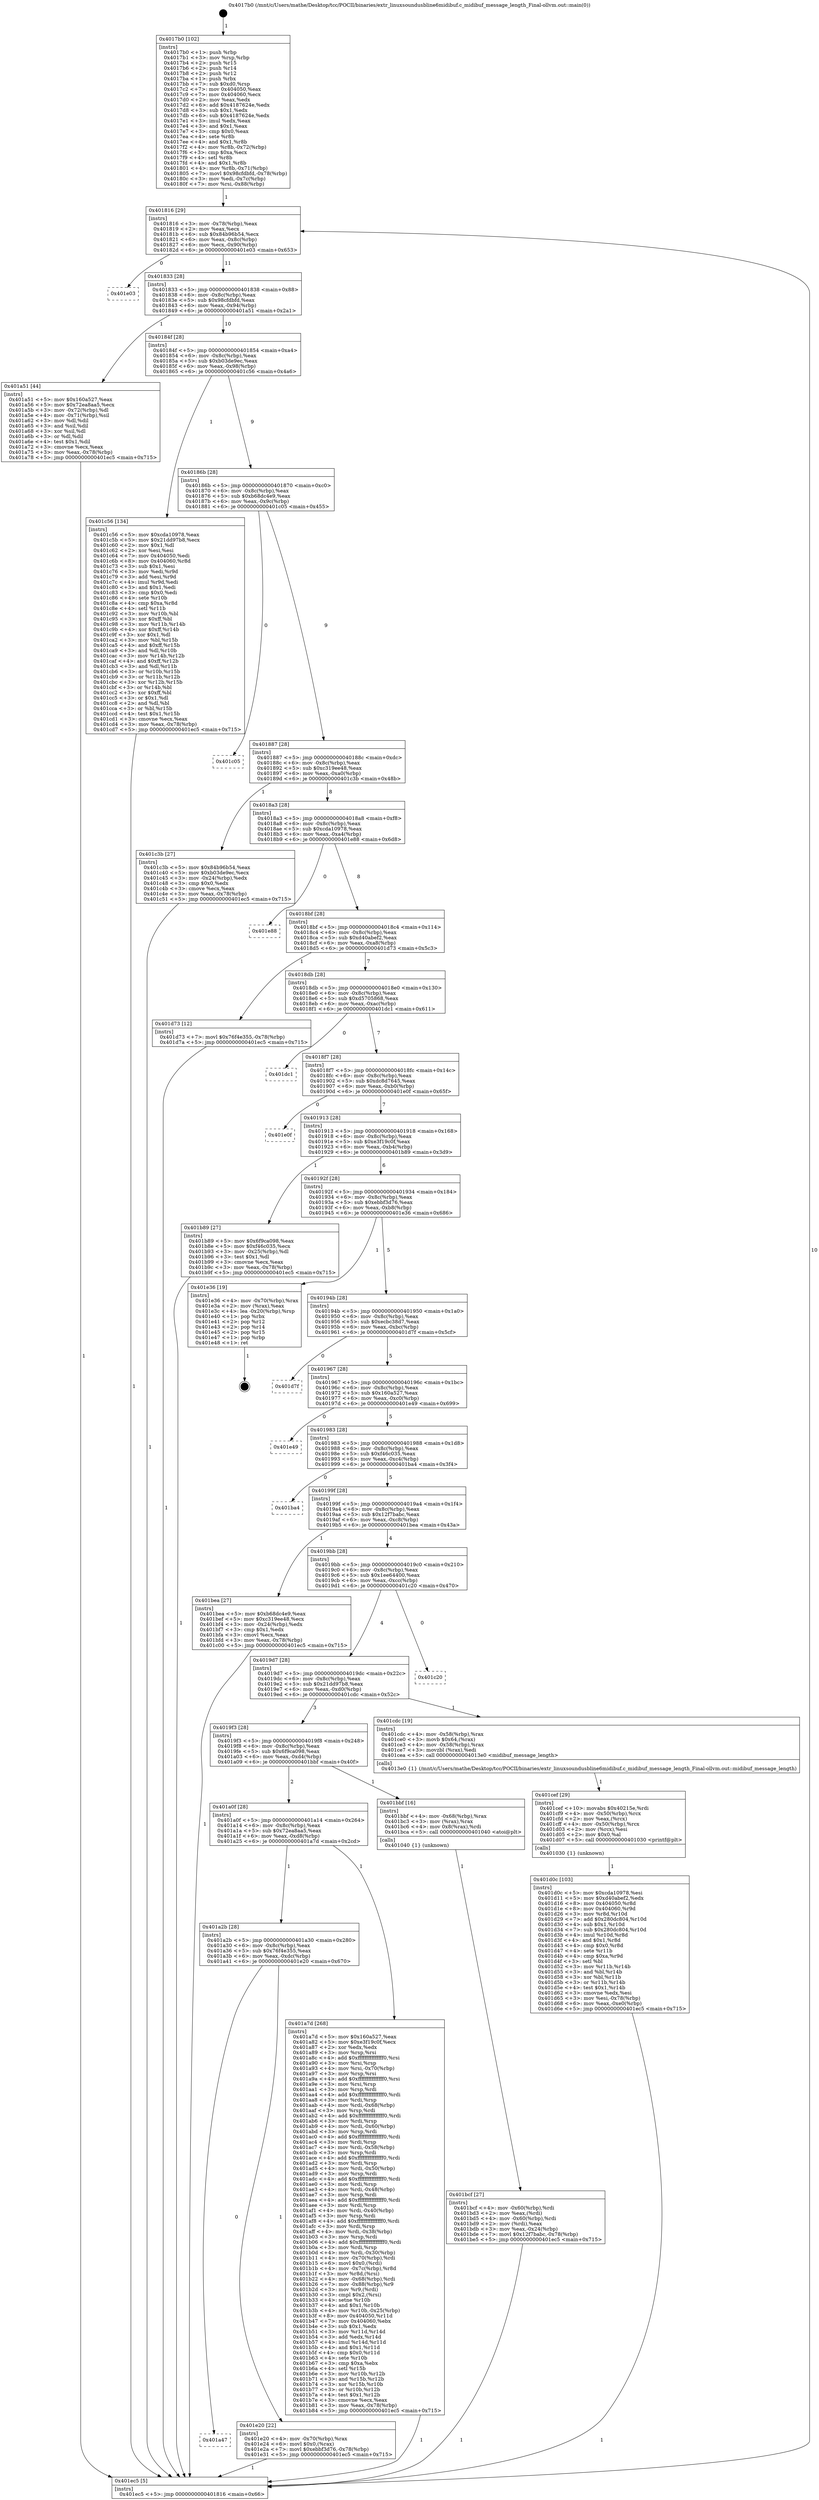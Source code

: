 digraph "0x4017b0" {
  label = "0x4017b0 (/mnt/c/Users/mathe/Desktop/tcc/POCII/binaries/extr_linuxsoundusbline6midibuf.c_midibuf_message_length_Final-ollvm.out::main(0))"
  labelloc = "t"
  node[shape=record]

  Entry [label="",width=0.3,height=0.3,shape=circle,fillcolor=black,style=filled]
  "0x401816" [label="{
     0x401816 [29]\l
     | [instrs]\l
     &nbsp;&nbsp;0x401816 \<+3\>: mov -0x78(%rbp),%eax\l
     &nbsp;&nbsp;0x401819 \<+2\>: mov %eax,%ecx\l
     &nbsp;&nbsp;0x40181b \<+6\>: sub $0x84b96b54,%ecx\l
     &nbsp;&nbsp;0x401821 \<+6\>: mov %eax,-0x8c(%rbp)\l
     &nbsp;&nbsp;0x401827 \<+6\>: mov %ecx,-0x90(%rbp)\l
     &nbsp;&nbsp;0x40182d \<+6\>: je 0000000000401e03 \<main+0x653\>\l
  }"]
  "0x401e03" [label="{
     0x401e03\l
  }", style=dashed]
  "0x401833" [label="{
     0x401833 [28]\l
     | [instrs]\l
     &nbsp;&nbsp;0x401833 \<+5\>: jmp 0000000000401838 \<main+0x88\>\l
     &nbsp;&nbsp;0x401838 \<+6\>: mov -0x8c(%rbp),%eax\l
     &nbsp;&nbsp;0x40183e \<+5\>: sub $0x98cfdbfd,%eax\l
     &nbsp;&nbsp;0x401843 \<+6\>: mov %eax,-0x94(%rbp)\l
     &nbsp;&nbsp;0x401849 \<+6\>: je 0000000000401a51 \<main+0x2a1\>\l
  }"]
  Exit [label="",width=0.3,height=0.3,shape=circle,fillcolor=black,style=filled,peripheries=2]
  "0x401a51" [label="{
     0x401a51 [44]\l
     | [instrs]\l
     &nbsp;&nbsp;0x401a51 \<+5\>: mov $0x160a527,%eax\l
     &nbsp;&nbsp;0x401a56 \<+5\>: mov $0x72ea8aa5,%ecx\l
     &nbsp;&nbsp;0x401a5b \<+3\>: mov -0x72(%rbp),%dl\l
     &nbsp;&nbsp;0x401a5e \<+4\>: mov -0x71(%rbp),%sil\l
     &nbsp;&nbsp;0x401a62 \<+3\>: mov %dl,%dil\l
     &nbsp;&nbsp;0x401a65 \<+3\>: and %sil,%dil\l
     &nbsp;&nbsp;0x401a68 \<+3\>: xor %sil,%dl\l
     &nbsp;&nbsp;0x401a6b \<+3\>: or %dl,%dil\l
     &nbsp;&nbsp;0x401a6e \<+4\>: test $0x1,%dil\l
     &nbsp;&nbsp;0x401a72 \<+3\>: cmovne %ecx,%eax\l
     &nbsp;&nbsp;0x401a75 \<+3\>: mov %eax,-0x78(%rbp)\l
     &nbsp;&nbsp;0x401a78 \<+5\>: jmp 0000000000401ec5 \<main+0x715\>\l
  }"]
  "0x40184f" [label="{
     0x40184f [28]\l
     | [instrs]\l
     &nbsp;&nbsp;0x40184f \<+5\>: jmp 0000000000401854 \<main+0xa4\>\l
     &nbsp;&nbsp;0x401854 \<+6\>: mov -0x8c(%rbp),%eax\l
     &nbsp;&nbsp;0x40185a \<+5\>: sub $0xb03de9ec,%eax\l
     &nbsp;&nbsp;0x40185f \<+6\>: mov %eax,-0x98(%rbp)\l
     &nbsp;&nbsp;0x401865 \<+6\>: je 0000000000401c56 \<main+0x4a6\>\l
  }"]
  "0x401ec5" [label="{
     0x401ec5 [5]\l
     | [instrs]\l
     &nbsp;&nbsp;0x401ec5 \<+5\>: jmp 0000000000401816 \<main+0x66\>\l
  }"]
  "0x4017b0" [label="{
     0x4017b0 [102]\l
     | [instrs]\l
     &nbsp;&nbsp;0x4017b0 \<+1\>: push %rbp\l
     &nbsp;&nbsp;0x4017b1 \<+3\>: mov %rsp,%rbp\l
     &nbsp;&nbsp;0x4017b4 \<+2\>: push %r15\l
     &nbsp;&nbsp;0x4017b6 \<+2\>: push %r14\l
     &nbsp;&nbsp;0x4017b8 \<+2\>: push %r12\l
     &nbsp;&nbsp;0x4017ba \<+1\>: push %rbx\l
     &nbsp;&nbsp;0x4017bb \<+7\>: sub $0xd0,%rsp\l
     &nbsp;&nbsp;0x4017c2 \<+7\>: mov 0x404050,%eax\l
     &nbsp;&nbsp;0x4017c9 \<+7\>: mov 0x404060,%ecx\l
     &nbsp;&nbsp;0x4017d0 \<+2\>: mov %eax,%edx\l
     &nbsp;&nbsp;0x4017d2 \<+6\>: add $0x4187624e,%edx\l
     &nbsp;&nbsp;0x4017d8 \<+3\>: sub $0x1,%edx\l
     &nbsp;&nbsp;0x4017db \<+6\>: sub $0x4187624e,%edx\l
     &nbsp;&nbsp;0x4017e1 \<+3\>: imul %edx,%eax\l
     &nbsp;&nbsp;0x4017e4 \<+3\>: and $0x1,%eax\l
     &nbsp;&nbsp;0x4017e7 \<+3\>: cmp $0x0,%eax\l
     &nbsp;&nbsp;0x4017ea \<+4\>: sete %r8b\l
     &nbsp;&nbsp;0x4017ee \<+4\>: and $0x1,%r8b\l
     &nbsp;&nbsp;0x4017f2 \<+4\>: mov %r8b,-0x72(%rbp)\l
     &nbsp;&nbsp;0x4017f6 \<+3\>: cmp $0xa,%ecx\l
     &nbsp;&nbsp;0x4017f9 \<+4\>: setl %r8b\l
     &nbsp;&nbsp;0x4017fd \<+4\>: and $0x1,%r8b\l
     &nbsp;&nbsp;0x401801 \<+4\>: mov %r8b,-0x71(%rbp)\l
     &nbsp;&nbsp;0x401805 \<+7\>: movl $0x98cfdbfd,-0x78(%rbp)\l
     &nbsp;&nbsp;0x40180c \<+3\>: mov %edi,-0x7c(%rbp)\l
     &nbsp;&nbsp;0x40180f \<+7\>: mov %rsi,-0x88(%rbp)\l
  }"]
  "0x401a47" [label="{
     0x401a47\l
  }", style=dashed]
  "0x401c56" [label="{
     0x401c56 [134]\l
     | [instrs]\l
     &nbsp;&nbsp;0x401c56 \<+5\>: mov $0xcda10978,%eax\l
     &nbsp;&nbsp;0x401c5b \<+5\>: mov $0x21dd97b8,%ecx\l
     &nbsp;&nbsp;0x401c60 \<+2\>: mov $0x1,%dl\l
     &nbsp;&nbsp;0x401c62 \<+2\>: xor %esi,%esi\l
     &nbsp;&nbsp;0x401c64 \<+7\>: mov 0x404050,%edi\l
     &nbsp;&nbsp;0x401c6b \<+8\>: mov 0x404060,%r8d\l
     &nbsp;&nbsp;0x401c73 \<+3\>: sub $0x1,%esi\l
     &nbsp;&nbsp;0x401c76 \<+3\>: mov %edi,%r9d\l
     &nbsp;&nbsp;0x401c79 \<+3\>: add %esi,%r9d\l
     &nbsp;&nbsp;0x401c7c \<+4\>: imul %r9d,%edi\l
     &nbsp;&nbsp;0x401c80 \<+3\>: and $0x1,%edi\l
     &nbsp;&nbsp;0x401c83 \<+3\>: cmp $0x0,%edi\l
     &nbsp;&nbsp;0x401c86 \<+4\>: sete %r10b\l
     &nbsp;&nbsp;0x401c8a \<+4\>: cmp $0xa,%r8d\l
     &nbsp;&nbsp;0x401c8e \<+4\>: setl %r11b\l
     &nbsp;&nbsp;0x401c92 \<+3\>: mov %r10b,%bl\l
     &nbsp;&nbsp;0x401c95 \<+3\>: xor $0xff,%bl\l
     &nbsp;&nbsp;0x401c98 \<+3\>: mov %r11b,%r14b\l
     &nbsp;&nbsp;0x401c9b \<+4\>: xor $0xff,%r14b\l
     &nbsp;&nbsp;0x401c9f \<+3\>: xor $0x1,%dl\l
     &nbsp;&nbsp;0x401ca2 \<+3\>: mov %bl,%r15b\l
     &nbsp;&nbsp;0x401ca5 \<+4\>: and $0xff,%r15b\l
     &nbsp;&nbsp;0x401ca9 \<+3\>: and %dl,%r10b\l
     &nbsp;&nbsp;0x401cac \<+3\>: mov %r14b,%r12b\l
     &nbsp;&nbsp;0x401caf \<+4\>: and $0xff,%r12b\l
     &nbsp;&nbsp;0x401cb3 \<+3\>: and %dl,%r11b\l
     &nbsp;&nbsp;0x401cb6 \<+3\>: or %r10b,%r15b\l
     &nbsp;&nbsp;0x401cb9 \<+3\>: or %r11b,%r12b\l
     &nbsp;&nbsp;0x401cbc \<+3\>: xor %r12b,%r15b\l
     &nbsp;&nbsp;0x401cbf \<+3\>: or %r14b,%bl\l
     &nbsp;&nbsp;0x401cc2 \<+3\>: xor $0xff,%bl\l
     &nbsp;&nbsp;0x401cc5 \<+3\>: or $0x1,%dl\l
     &nbsp;&nbsp;0x401cc8 \<+2\>: and %dl,%bl\l
     &nbsp;&nbsp;0x401cca \<+3\>: or %bl,%r15b\l
     &nbsp;&nbsp;0x401ccd \<+4\>: test $0x1,%r15b\l
     &nbsp;&nbsp;0x401cd1 \<+3\>: cmovne %ecx,%eax\l
     &nbsp;&nbsp;0x401cd4 \<+3\>: mov %eax,-0x78(%rbp)\l
     &nbsp;&nbsp;0x401cd7 \<+5\>: jmp 0000000000401ec5 \<main+0x715\>\l
  }"]
  "0x40186b" [label="{
     0x40186b [28]\l
     | [instrs]\l
     &nbsp;&nbsp;0x40186b \<+5\>: jmp 0000000000401870 \<main+0xc0\>\l
     &nbsp;&nbsp;0x401870 \<+6\>: mov -0x8c(%rbp),%eax\l
     &nbsp;&nbsp;0x401876 \<+5\>: sub $0xb68dc4e9,%eax\l
     &nbsp;&nbsp;0x40187b \<+6\>: mov %eax,-0x9c(%rbp)\l
     &nbsp;&nbsp;0x401881 \<+6\>: je 0000000000401c05 \<main+0x455\>\l
  }"]
  "0x401e20" [label="{
     0x401e20 [22]\l
     | [instrs]\l
     &nbsp;&nbsp;0x401e20 \<+4\>: mov -0x70(%rbp),%rax\l
     &nbsp;&nbsp;0x401e24 \<+6\>: movl $0x0,(%rax)\l
     &nbsp;&nbsp;0x401e2a \<+7\>: movl $0xebbf3d76,-0x78(%rbp)\l
     &nbsp;&nbsp;0x401e31 \<+5\>: jmp 0000000000401ec5 \<main+0x715\>\l
  }"]
  "0x401c05" [label="{
     0x401c05\l
  }", style=dashed]
  "0x401887" [label="{
     0x401887 [28]\l
     | [instrs]\l
     &nbsp;&nbsp;0x401887 \<+5\>: jmp 000000000040188c \<main+0xdc\>\l
     &nbsp;&nbsp;0x40188c \<+6\>: mov -0x8c(%rbp),%eax\l
     &nbsp;&nbsp;0x401892 \<+5\>: sub $0xc319ee48,%eax\l
     &nbsp;&nbsp;0x401897 \<+6\>: mov %eax,-0xa0(%rbp)\l
     &nbsp;&nbsp;0x40189d \<+6\>: je 0000000000401c3b \<main+0x48b\>\l
  }"]
  "0x401d0c" [label="{
     0x401d0c [103]\l
     | [instrs]\l
     &nbsp;&nbsp;0x401d0c \<+5\>: mov $0xcda10978,%esi\l
     &nbsp;&nbsp;0x401d11 \<+5\>: mov $0xd40abef2,%edx\l
     &nbsp;&nbsp;0x401d16 \<+8\>: mov 0x404050,%r8d\l
     &nbsp;&nbsp;0x401d1e \<+8\>: mov 0x404060,%r9d\l
     &nbsp;&nbsp;0x401d26 \<+3\>: mov %r8d,%r10d\l
     &nbsp;&nbsp;0x401d29 \<+7\>: add $0x280dc804,%r10d\l
     &nbsp;&nbsp;0x401d30 \<+4\>: sub $0x1,%r10d\l
     &nbsp;&nbsp;0x401d34 \<+7\>: sub $0x280dc804,%r10d\l
     &nbsp;&nbsp;0x401d3b \<+4\>: imul %r10d,%r8d\l
     &nbsp;&nbsp;0x401d3f \<+4\>: and $0x1,%r8d\l
     &nbsp;&nbsp;0x401d43 \<+4\>: cmp $0x0,%r8d\l
     &nbsp;&nbsp;0x401d47 \<+4\>: sete %r11b\l
     &nbsp;&nbsp;0x401d4b \<+4\>: cmp $0xa,%r9d\l
     &nbsp;&nbsp;0x401d4f \<+3\>: setl %bl\l
     &nbsp;&nbsp;0x401d52 \<+3\>: mov %r11b,%r14b\l
     &nbsp;&nbsp;0x401d55 \<+3\>: and %bl,%r14b\l
     &nbsp;&nbsp;0x401d58 \<+3\>: xor %bl,%r11b\l
     &nbsp;&nbsp;0x401d5b \<+3\>: or %r11b,%r14b\l
     &nbsp;&nbsp;0x401d5e \<+4\>: test $0x1,%r14b\l
     &nbsp;&nbsp;0x401d62 \<+3\>: cmovne %edx,%esi\l
     &nbsp;&nbsp;0x401d65 \<+3\>: mov %esi,-0x78(%rbp)\l
     &nbsp;&nbsp;0x401d68 \<+6\>: mov %eax,-0xe0(%rbp)\l
     &nbsp;&nbsp;0x401d6e \<+5\>: jmp 0000000000401ec5 \<main+0x715\>\l
  }"]
  "0x401c3b" [label="{
     0x401c3b [27]\l
     | [instrs]\l
     &nbsp;&nbsp;0x401c3b \<+5\>: mov $0x84b96b54,%eax\l
     &nbsp;&nbsp;0x401c40 \<+5\>: mov $0xb03de9ec,%ecx\l
     &nbsp;&nbsp;0x401c45 \<+3\>: mov -0x24(%rbp),%edx\l
     &nbsp;&nbsp;0x401c48 \<+3\>: cmp $0x0,%edx\l
     &nbsp;&nbsp;0x401c4b \<+3\>: cmove %ecx,%eax\l
     &nbsp;&nbsp;0x401c4e \<+3\>: mov %eax,-0x78(%rbp)\l
     &nbsp;&nbsp;0x401c51 \<+5\>: jmp 0000000000401ec5 \<main+0x715\>\l
  }"]
  "0x4018a3" [label="{
     0x4018a3 [28]\l
     | [instrs]\l
     &nbsp;&nbsp;0x4018a3 \<+5\>: jmp 00000000004018a8 \<main+0xf8\>\l
     &nbsp;&nbsp;0x4018a8 \<+6\>: mov -0x8c(%rbp),%eax\l
     &nbsp;&nbsp;0x4018ae \<+5\>: sub $0xcda10978,%eax\l
     &nbsp;&nbsp;0x4018b3 \<+6\>: mov %eax,-0xa4(%rbp)\l
     &nbsp;&nbsp;0x4018b9 \<+6\>: je 0000000000401e88 \<main+0x6d8\>\l
  }"]
  "0x401cef" [label="{
     0x401cef [29]\l
     | [instrs]\l
     &nbsp;&nbsp;0x401cef \<+10\>: movabs $0x40215e,%rdi\l
     &nbsp;&nbsp;0x401cf9 \<+4\>: mov -0x50(%rbp),%rcx\l
     &nbsp;&nbsp;0x401cfd \<+2\>: mov %eax,(%rcx)\l
     &nbsp;&nbsp;0x401cff \<+4\>: mov -0x50(%rbp),%rcx\l
     &nbsp;&nbsp;0x401d03 \<+2\>: mov (%rcx),%esi\l
     &nbsp;&nbsp;0x401d05 \<+2\>: mov $0x0,%al\l
     &nbsp;&nbsp;0x401d07 \<+5\>: call 0000000000401030 \<printf@plt\>\l
     | [calls]\l
     &nbsp;&nbsp;0x401030 \{1\} (unknown)\l
  }"]
  "0x401e88" [label="{
     0x401e88\l
  }", style=dashed]
  "0x4018bf" [label="{
     0x4018bf [28]\l
     | [instrs]\l
     &nbsp;&nbsp;0x4018bf \<+5\>: jmp 00000000004018c4 \<main+0x114\>\l
     &nbsp;&nbsp;0x4018c4 \<+6\>: mov -0x8c(%rbp),%eax\l
     &nbsp;&nbsp;0x4018ca \<+5\>: sub $0xd40abef2,%eax\l
     &nbsp;&nbsp;0x4018cf \<+6\>: mov %eax,-0xa8(%rbp)\l
     &nbsp;&nbsp;0x4018d5 \<+6\>: je 0000000000401d73 \<main+0x5c3\>\l
  }"]
  "0x401bcf" [label="{
     0x401bcf [27]\l
     | [instrs]\l
     &nbsp;&nbsp;0x401bcf \<+4\>: mov -0x60(%rbp),%rdi\l
     &nbsp;&nbsp;0x401bd3 \<+2\>: mov %eax,(%rdi)\l
     &nbsp;&nbsp;0x401bd5 \<+4\>: mov -0x60(%rbp),%rdi\l
     &nbsp;&nbsp;0x401bd9 \<+2\>: mov (%rdi),%eax\l
     &nbsp;&nbsp;0x401bdb \<+3\>: mov %eax,-0x24(%rbp)\l
     &nbsp;&nbsp;0x401bde \<+7\>: movl $0x12f7babc,-0x78(%rbp)\l
     &nbsp;&nbsp;0x401be5 \<+5\>: jmp 0000000000401ec5 \<main+0x715\>\l
  }"]
  "0x401d73" [label="{
     0x401d73 [12]\l
     | [instrs]\l
     &nbsp;&nbsp;0x401d73 \<+7\>: movl $0x76f4e355,-0x78(%rbp)\l
     &nbsp;&nbsp;0x401d7a \<+5\>: jmp 0000000000401ec5 \<main+0x715\>\l
  }"]
  "0x4018db" [label="{
     0x4018db [28]\l
     | [instrs]\l
     &nbsp;&nbsp;0x4018db \<+5\>: jmp 00000000004018e0 \<main+0x130\>\l
     &nbsp;&nbsp;0x4018e0 \<+6\>: mov -0x8c(%rbp),%eax\l
     &nbsp;&nbsp;0x4018e6 \<+5\>: sub $0xd5705868,%eax\l
     &nbsp;&nbsp;0x4018eb \<+6\>: mov %eax,-0xac(%rbp)\l
     &nbsp;&nbsp;0x4018f1 \<+6\>: je 0000000000401dc1 \<main+0x611\>\l
  }"]
  "0x401a2b" [label="{
     0x401a2b [28]\l
     | [instrs]\l
     &nbsp;&nbsp;0x401a2b \<+5\>: jmp 0000000000401a30 \<main+0x280\>\l
     &nbsp;&nbsp;0x401a30 \<+6\>: mov -0x8c(%rbp),%eax\l
     &nbsp;&nbsp;0x401a36 \<+5\>: sub $0x76f4e355,%eax\l
     &nbsp;&nbsp;0x401a3b \<+6\>: mov %eax,-0xdc(%rbp)\l
     &nbsp;&nbsp;0x401a41 \<+6\>: je 0000000000401e20 \<main+0x670\>\l
  }"]
  "0x401dc1" [label="{
     0x401dc1\l
  }", style=dashed]
  "0x4018f7" [label="{
     0x4018f7 [28]\l
     | [instrs]\l
     &nbsp;&nbsp;0x4018f7 \<+5\>: jmp 00000000004018fc \<main+0x14c\>\l
     &nbsp;&nbsp;0x4018fc \<+6\>: mov -0x8c(%rbp),%eax\l
     &nbsp;&nbsp;0x401902 \<+5\>: sub $0xdc8d7645,%eax\l
     &nbsp;&nbsp;0x401907 \<+6\>: mov %eax,-0xb0(%rbp)\l
     &nbsp;&nbsp;0x40190d \<+6\>: je 0000000000401e0f \<main+0x65f\>\l
  }"]
  "0x401a7d" [label="{
     0x401a7d [268]\l
     | [instrs]\l
     &nbsp;&nbsp;0x401a7d \<+5\>: mov $0x160a527,%eax\l
     &nbsp;&nbsp;0x401a82 \<+5\>: mov $0xe3f19c0f,%ecx\l
     &nbsp;&nbsp;0x401a87 \<+2\>: xor %edx,%edx\l
     &nbsp;&nbsp;0x401a89 \<+3\>: mov %rsp,%rsi\l
     &nbsp;&nbsp;0x401a8c \<+4\>: add $0xfffffffffffffff0,%rsi\l
     &nbsp;&nbsp;0x401a90 \<+3\>: mov %rsi,%rsp\l
     &nbsp;&nbsp;0x401a93 \<+4\>: mov %rsi,-0x70(%rbp)\l
     &nbsp;&nbsp;0x401a97 \<+3\>: mov %rsp,%rsi\l
     &nbsp;&nbsp;0x401a9a \<+4\>: add $0xfffffffffffffff0,%rsi\l
     &nbsp;&nbsp;0x401a9e \<+3\>: mov %rsi,%rsp\l
     &nbsp;&nbsp;0x401aa1 \<+3\>: mov %rsp,%rdi\l
     &nbsp;&nbsp;0x401aa4 \<+4\>: add $0xfffffffffffffff0,%rdi\l
     &nbsp;&nbsp;0x401aa8 \<+3\>: mov %rdi,%rsp\l
     &nbsp;&nbsp;0x401aab \<+4\>: mov %rdi,-0x68(%rbp)\l
     &nbsp;&nbsp;0x401aaf \<+3\>: mov %rsp,%rdi\l
     &nbsp;&nbsp;0x401ab2 \<+4\>: add $0xfffffffffffffff0,%rdi\l
     &nbsp;&nbsp;0x401ab6 \<+3\>: mov %rdi,%rsp\l
     &nbsp;&nbsp;0x401ab9 \<+4\>: mov %rdi,-0x60(%rbp)\l
     &nbsp;&nbsp;0x401abd \<+3\>: mov %rsp,%rdi\l
     &nbsp;&nbsp;0x401ac0 \<+4\>: add $0xfffffffffffffff0,%rdi\l
     &nbsp;&nbsp;0x401ac4 \<+3\>: mov %rdi,%rsp\l
     &nbsp;&nbsp;0x401ac7 \<+4\>: mov %rdi,-0x58(%rbp)\l
     &nbsp;&nbsp;0x401acb \<+3\>: mov %rsp,%rdi\l
     &nbsp;&nbsp;0x401ace \<+4\>: add $0xfffffffffffffff0,%rdi\l
     &nbsp;&nbsp;0x401ad2 \<+3\>: mov %rdi,%rsp\l
     &nbsp;&nbsp;0x401ad5 \<+4\>: mov %rdi,-0x50(%rbp)\l
     &nbsp;&nbsp;0x401ad9 \<+3\>: mov %rsp,%rdi\l
     &nbsp;&nbsp;0x401adc \<+4\>: add $0xfffffffffffffff0,%rdi\l
     &nbsp;&nbsp;0x401ae0 \<+3\>: mov %rdi,%rsp\l
     &nbsp;&nbsp;0x401ae3 \<+4\>: mov %rdi,-0x48(%rbp)\l
     &nbsp;&nbsp;0x401ae7 \<+3\>: mov %rsp,%rdi\l
     &nbsp;&nbsp;0x401aea \<+4\>: add $0xfffffffffffffff0,%rdi\l
     &nbsp;&nbsp;0x401aee \<+3\>: mov %rdi,%rsp\l
     &nbsp;&nbsp;0x401af1 \<+4\>: mov %rdi,-0x40(%rbp)\l
     &nbsp;&nbsp;0x401af5 \<+3\>: mov %rsp,%rdi\l
     &nbsp;&nbsp;0x401af8 \<+4\>: add $0xfffffffffffffff0,%rdi\l
     &nbsp;&nbsp;0x401afc \<+3\>: mov %rdi,%rsp\l
     &nbsp;&nbsp;0x401aff \<+4\>: mov %rdi,-0x38(%rbp)\l
     &nbsp;&nbsp;0x401b03 \<+3\>: mov %rsp,%rdi\l
     &nbsp;&nbsp;0x401b06 \<+4\>: add $0xfffffffffffffff0,%rdi\l
     &nbsp;&nbsp;0x401b0a \<+3\>: mov %rdi,%rsp\l
     &nbsp;&nbsp;0x401b0d \<+4\>: mov %rdi,-0x30(%rbp)\l
     &nbsp;&nbsp;0x401b11 \<+4\>: mov -0x70(%rbp),%rdi\l
     &nbsp;&nbsp;0x401b15 \<+6\>: movl $0x0,(%rdi)\l
     &nbsp;&nbsp;0x401b1b \<+4\>: mov -0x7c(%rbp),%r8d\l
     &nbsp;&nbsp;0x401b1f \<+3\>: mov %r8d,(%rsi)\l
     &nbsp;&nbsp;0x401b22 \<+4\>: mov -0x68(%rbp),%rdi\l
     &nbsp;&nbsp;0x401b26 \<+7\>: mov -0x88(%rbp),%r9\l
     &nbsp;&nbsp;0x401b2d \<+3\>: mov %r9,(%rdi)\l
     &nbsp;&nbsp;0x401b30 \<+3\>: cmpl $0x2,(%rsi)\l
     &nbsp;&nbsp;0x401b33 \<+4\>: setne %r10b\l
     &nbsp;&nbsp;0x401b37 \<+4\>: and $0x1,%r10b\l
     &nbsp;&nbsp;0x401b3b \<+4\>: mov %r10b,-0x25(%rbp)\l
     &nbsp;&nbsp;0x401b3f \<+8\>: mov 0x404050,%r11d\l
     &nbsp;&nbsp;0x401b47 \<+7\>: mov 0x404060,%ebx\l
     &nbsp;&nbsp;0x401b4e \<+3\>: sub $0x1,%edx\l
     &nbsp;&nbsp;0x401b51 \<+3\>: mov %r11d,%r14d\l
     &nbsp;&nbsp;0x401b54 \<+3\>: add %edx,%r14d\l
     &nbsp;&nbsp;0x401b57 \<+4\>: imul %r14d,%r11d\l
     &nbsp;&nbsp;0x401b5b \<+4\>: and $0x1,%r11d\l
     &nbsp;&nbsp;0x401b5f \<+4\>: cmp $0x0,%r11d\l
     &nbsp;&nbsp;0x401b63 \<+4\>: sete %r10b\l
     &nbsp;&nbsp;0x401b67 \<+3\>: cmp $0xa,%ebx\l
     &nbsp;&nbsp;0x401b6a \<+4\>: setl %r15b\l
     &nbsp;&nbsp;0x401b6e \<+3\>: mov %r10b,%r12b\l
     &nbsp;&nbsp;0x401b71 \<+3\>: and %r15b,%r12b\l
     &nbsp;&nbsp;0x401b74 \<+3\>: xor %r15b,%r10b\l
     &nbsp;&nbsp;0x401b77 \<+3\>: or %r10b,%r12b\l
     &nbsp;&nbsp;0x401b7a \<+4\>: test $0x1,%r12b\l
     &nbsp;&nbsp;0x401b7e \<+3\>: cmovne %ecx,%eax\l
     &nbsp;&nbsp;0x401b81 \<+3\>: mov %eax,-0x78(%rbp)\l
     &nbsp;&nbsp;0x401b84 \<+5\>: jmp 0000000000401ec5 \<main+0x715\>\l
  }"]
  "0x401e0f" [label="{
     0x401e0f\l
  }", style=dashed]
  "0x401913" [label="{
     0x401913 [28]\l
     | [instrs]\l
     &nbsp;&nbsp;0x401913 \<+5\>: jmp 0000000000401918 \<main+0x168\>\l
     &nbsp;&nbsp;0x401918 \<+6\>: mov -0x8c(%rbp),%eax\l
     &nbsp;&nbsp;0x40191e \<+5\>: sub $0xe3f19c0f,%eax\l
     &nbsp;&nbsp;0x401923 \<+6\>: mov %eax,-0xb4(%rbp)\l
     &nbsp;&nbsp;0x401929 \<+6\>: je 0000000000401b89 \<main+0x3d9\>\l
  }"]
  "0x401a0f" [label="{
     0x401a0f [28]\l
     | [instrs]\l
     &nbsp;&nbsp;0x401a0f \<+5\>: jmp 0000000000401a14 \<main+0x264\>\l
     &nbsp;&nbsp;0x401a14 \<+6\>: mov -0x8c(%rbp),%eax\l
     &nbsp;&nbsp;0x401a1a \<+5\>: sub $0x72ea8aa5,%eax\l
     &nbsp;&nbsp;0x401a1f \<+6\>: mov %eax,-0xd8(%rbp)\l
     &nbsp;&nbsp;0x401a25 \<+6\>: je 0000000000401a7d \<main+0x2cd\>\l
  }"]
  "0x401b89" [label="{
     0x401b89 [27]\l
     | [instrs]\l
     &nbsp;&nbsp;0x401b89 \<+5\>: mov $0x6f9ca098,%eax\l
     &nbsp;&nbsp;0x401b8e \<+5\>: mov $0xf46c035,%ecx\l
     &nbsp;&nbsp;0x401b93 \<+3\>: mov -0x25(%rbp),%dl\l
     &nbsp;&nbsp;0x401b96 \<+3\>: test $0x1,%dl\l
     &nbsp;&nbsp;0x401b99 \<+3\>: cmovne %ecx,%eax\l
     &nbsp;&nbsp;0x401b9c \<+3\>: mov %eax,-0x78(%rbp)\l
     &nbsp;&nbsp;0x401b9f \<+5\>: jmp 0000000000401ec5 \<main+0x715\>\l
  }"]
  "0x40192f" [label="{
     0x40192f [28]\l
     | [instrs]\l
     &nbsp;&nbsp;0x40192f \<+5\>: jmp 0000000000401934 \<main+0x184\>\l
     &nbsp;&nbsp;0x401934 \<+6\>: mov -0x8c(%rbp),%eax\l
     &nbsp;&nbsp;0x40193a \<+5\>: sub $0xebbf3d76,%eax\l
     &nbsp;&nbsp;0x40193f \<+6\>: mov %eax,-0xb8(%rbp)\l
     &nbsp;&nbsp;0x401945 \<+6\>: je 0000000000401e36 \<main+0x686\>\l
  }"]
  "0x401bbf" [label="{
     0x401bbf [16]\l
     | [instrs]\l
     &nbsp;&nbsp;0x401bbf \<+4\>: mov -0x68(%rbp),%rax\l
     &nbsp;&nbsp;0x401bc3 \<+3\>: mov (%rax),%rax\l
     &nbsp;&nbsp;0x401bc6 \<+4\>: mov 0x8(%rax),%rdi\l
     &nbsp;&nbsp;0x401bca \<+5\>: call 0000000000401040 \<atoi@plt\>\l
     | [calls]\l
     &nbsp;&nbsp;0x401040 \{1\} (unknown)\l
  }"]
  "0x401e36" [label="{
     0x401e36 [19]\l
     | [instrs]\l
     &nbsp;&nbsp;0x401e36 \<+4\>: mov -0x70(%rbp),%rax\l
     &nbsp;&nbsp;0x401e3a \<+2\>: mov (%rax),%eax\l
     &nbsp;&nbsp;0x401e3c \<+4\>: lea -0x20(%rbp),%rsp\l
     &nbsp;&nbsp;0x401e40 \<+1\>: pop %rbx\l
     &nbsp;&nbsp;0x401e41 \<+2\>: pop %r12\l
     &nbsp;&nbsp;0x401e43 \<+2\>: pop %r14\l
     &nbsp;&nbsp;0x401e45 \<+2\>: pop %r15\l
     &nbsp;&nbsp;0x401e47 \<+1\>: pop %rbp\l
     &nbsp;&nbsp;0x401e48 \<+1\>: ret\l
  }"]
  "0x40194b" [label="{
     0x40194b [28]\l
     | [instrs]\l
     &nbsp;&nbsp;0x40194b \<+5\>: jmp 0000000000401950 \<main+0x1a0\>\l
     &nbsp;&nbsp;0x401950 \<+6\>: mov -0x8c(%rbp),%eax\l
     &nbsp;&nbsp;0x401956 \<+5\>: sub $0xecbc38d7,%eax\l
     &nbsp;&nbsp;0x40195b \<+6\>: mov %eax,-0xbc(%rbp)\l
     &nbsp;&nbsp;0x401961 \<+6\>: je 0000000000401d7f \<main+0x5cf\>\l
  }"]
  "0x4019f3" [label="{
     0x4019f3 [28]\l
     | [instrs]\l
     &nbsp;&nbsp;0x4019f3 \<+5\>: jmp 00000000004019f8 \<main+0x248\>\l
     &nbsp;&nbsp;0x4019f8 \<+6\>: mov -0x8c(%rbp),%eax\l
     &nbsp;&nbsp;0x4019fe \<+5\>: sub $0x6f9ca098,%eax\l
     &nbsp;&nbsp;0x401a03 \<+6\>: mov %eax,-0xd4(%rbp)\l
     &nbsp;&nbsp;0x401a09 \<+6\>: je 0000000000401bbf \<main+0x40f\>\l
  }"]
  "0x401d7f" [label="{
     0x401d7f\l
  }", style=dashed]
  "0x401967" [label="{
     0x401967 [28]\l
     | [instrs]\l
     &nbsp;&nbsp;0x401967 \<+5\>: jmp 000000000040196c \<main+0x1bc\>\l
     &nbsp;&nbsp;0x40196c \<+6\>: mov -0x8c(%rbp),%eax\l
     &nbsp;&nbsp;0x401972 \<+5\>: sub $0x160a527,%eax\l
     &nbsp;&nbsp;0x401977 \<+6\>: mov %eax,-0xc0(%rbp)\l
     &nbsp;&nbsp;0x40197d \<+6\>: je 0000000000401e49 \<main+0x699\>\l
  }"]
  "0x401cdc" [label="{
     0x401cdc [19]\l
     | [instrs]\l
     &nbsp;&nbsp;0x401cdc \<+4\>: mov -0x58(%rbp),%rax\l
     &nbsp;&nbsp;0x401ce0 \<+3\>: movb $0x64,(%rax)\l
     &nbsp;&nbsp;0x401ce3 \<+4\>: mov -0x58(%rbp),%rax\l
     &nbsp;&nbsp;0x401ce7 \<+3\>: movzbl (%rax),%edi\l
     &nbsp;&nbsp;0x401cea \<+5\>: call 00000000004013e0 \<midibuf_message_length\>\l
     | [calls]\l
     &nbsp;&nbsp;0x4013e0 \{1\} (/mnt/c/Users/mathe/Desktop/tcc/POCII/binaries/extr_linuxsoundusbline6midibuf.c_midibuf_message_length_Final-ollvm.out::midibuf_message_length)\l
  }"]
  "0x401e49" [label="{
     0x401e49\l
  }", style=dashed]
  "0x401983" [label="{
     0x401983 [28]\l
     | [instrs]\l
     &nbsp;&nbsp;0x401983 \<+5\>: jmp 0000000000401988 \<main+0x1d8\>\l
     &nbsp;&nbsp;0x401988 \<+6\>: mov -0x8c(%rbp),%eax\l
     &nbsp;&nbsp;0x40198e \<+5\>: sub $0xf46c035,%eax\l
     &nbsp;&nbsp;0x401993 \<+6\>: mov %eax,-0xc4(%rbp)\l
     &nbsp;&nbsp;0x401999 \<+6\>: je 0000000000401ba4 \<main+0x3f4\>\l
  }"]
  "0x4019d7" [label="{
     0x4019d7 [28]\l
     | [instrs]\l
     &nbsp;&nbsp;0x4019d7 \<+5\>: jmp 00000000004019dc \<main+0x22c\>\l
     &nbsp;&nbsp;0x4019dc \<+6\>: mov -0x8c(%rbp),%eax\l
     &nbsp;&nbsp;0x4019e2 \<+5\>: sub $0x21dd97b8,%eax\l
     &nbsp;&nbsp;0x4019e7 \<+6\>: mov %eax,-0xd0(%rbp)\l
     &nbsp;&nbsp;0x4019ed \<+6\>: je 0000000000401cdc \<main+0x52c\>\l
  }"]
  "0x401ba4" [label="{
     0x401ba4\l
  }", style=dashed]
  "0x40199f" [label="{
     0x40199f [28]\l
     | [instrs]\l
     &nbsp;&nbsp;0x40199f \<+5\>: jmp 00000000004019a4 \<main+0x1f4\>\l
     &nbsp;&nbsp;0x4019a4 \<+6\>: mov -0x8c(%rbp),%eax\l
     &nbsp;&nbsp;0x4019aa \<+5\>: sub $0x12f7babc,%eax\l
     &nbsp;&nbsp;0x4019af \<+6\>: mov %eax,-0xc8(%rbp)\l
     &nbsp;&nbsp;0x4019b5 \<+6\>: je 0000000000401bea \<main+0x43a\>\l
  }"]
  "0x401c20" [label="{
     0x401c20\l
  }", style=dashed]
  "0x401bea" [label="{
     0x401bea [27]\l
     | [instrs]\l
     &nbsp;&nbsp;0x401bea \<+5\>: mov $0xb68dc4e9,%eax\l
     &nbsp;&nbsp;0x401bef \<+5\>: mov $0xc319ee48,%ecx\l
     &nbsp;&nbsp;0x401bf4 \<+3\>: mov -0x24(%rbp),%edx\l
     &nbsp;&nbsp;0x401bf7 \<+3\>: cmp $0x1,%edx\l
     &nbsp;&nbsp;0x401bfa \<+3\>: cmovl %ecx,%eax\l
     &nbsp;&nbsp;0x401bfd \<+3\>: mov %eax,-0x78(%rbp)\l
     &nbsp;&nbsp;0x401c00 \<+5\>: jmp 0000000000401ec5 \<main+0x715\>\l
  }"]
  "0x4019bb" [label="{
     0x4019bb [28]\l
     | [instrs]\l
     &nbsp;&nbsp;0x4019bb \<+5\>: jmp 00000000004019c0 \<main+0x210\>\l
     &nbsp;&nbsp;0x4019c0 \<+6\>: mov -0x8c(%rbp),%eax\l
     &nbsp;&nbsp;0x4019c6 \<+5\>: sub $0x1ee64400,%eax\l
     &nbsp;&nbsp;0x4019cb \<+6\>: mov %eax,-0xcc(%rbp)\l
     &nbsp;&nbsp;0x4019d1 \<+6\>: je 0000000000401c20 \<main+0x470\>\l
  }"]
  Entry -> "0x4017b0" [label=" 1"]
  "0x401816" -> "0x401e03" [label=" 0"]
  "0x401816" -> "0x401833" [label=" 11"]
  "0x401e36" -> Exit [label=" 1"]
  "0x401833" -> "0x401a51" [label=" 1"]
  "0x401833" -> "0x40184f" [label=" 10"]
  "0x401a51" -> "0x401ec5" [label=" 1"]
  "0x4017b0" -> "0x401816" [label=" 1"]
  "0x401ec5" -> "0x401816" [label=" 10"]
  "0x401e20" -> "0x401ec5" [label=" 1"]
  "0x40184f" -> "0x401c56" [label=" 1"]
  "0x40184f" -> "0x40186b" [label=" 9"]
  "0x401a2b" -> "0x401a47" [label=" 0"]
  "0x40186b" -> "0x401c05" [label=" 0"]
  "0x40186b" -> "0x401887" [label=" 9"]
  "0x401a2b" -> "0x401e20" [label=" 1"]
  "0x401887" -> "0x401c3b" [label=" 1"]
  "0x401887" -> "0x4018a3" [label=" 8"]
  "0x401d73" -> "0x401ec5" [label=" 1"]
  "0x4018a3" -> "0x401e88" [label=" 0"]
  "0x4018a3" -> "0x4018bf" [label=" 8"]
  "0x401d0c" -> "0x401ec5" [label=" 1"]
  "0x4018bf" -> "0x401d73" [label=" 1"]
  "0x4018bf" -> "0x4018db" [label=" 7"]
  "0x401cef" -> "0x401d0c" [label=" 1"]
  "0x4018db" -> "0x401dc1" [label=" 0"]
  "0x4018db" -> "0x4018f7" [label=" 7"]
  "0x401c56" -> "0x401ec5" [label=" 1"]
  "0x4018f7" -> "0x401e0f" [label=" 0"]
  "0x4018f7" -> "0x401913" [label=" 7"]
  "0x401c3b" -> "0x401ec5" [label=" 1"]
  "0x401913" -> "0x401b89" [label=" 1"]
  "0x401913" -> "0x40192f" [label=" 6"]
  "0x401bcf" -> "0x401ec5" [label=" 1"]
  "0x40192f" -> "0x401e36" [label=" 1"]
  "0x40192f" -> "0x40194b" [label=" 5"]
  "0x401bbf" -> "0x401bcf" [label=" 1"]
  "0x40194b" -> "0x401d7f" [label=" 0"]
  "0x40194b" -> "0x401967" [label=" 5"]
  "0x401a7d" -> "0x401ec5" [label=" 1"]
  "0x401967" -> "0x401e49" [label=" 0"]
  "0x401967" -> "0x401983" [label=" 5"]
  "0x401cdc" -> "0x401cef" [label=" 1"]
  "0x401983" -> "0x401ba4" [label=" 0"]
  "0x401983" -> "0x40199f" [label=" 5"]
  "0x401a0f" -> "0x401a7d" [label=" 1"]
  "0x40199f" -> "0x401bea" [label=" 1"]
  "0x40199f" -> "0x4019bb" [label=" 4"]
  "0x401bea" -> "0x401ec5" [label=" 1"]
  "0x4019bb" -> "0x401c20" [label=" 0"]
  "0x4019bb" -> "0x4019d7" [label=" 4"]
  "0x401a0f" -> "0x401a2b" [label=" 1"]
  "0x4019d7" -> "0x401cdc" [label=" 1"]
  "0x4019d7" -> "0x4019f3" [label=" 3"]
  "0x401b89" -> "0x401ec5" [label=" 1"]
  "0x4019f3" -> "0x401bbf" [label=" 1"]
  "0x4019f3" -> "0x401a0f" [label=" 2"]
}
